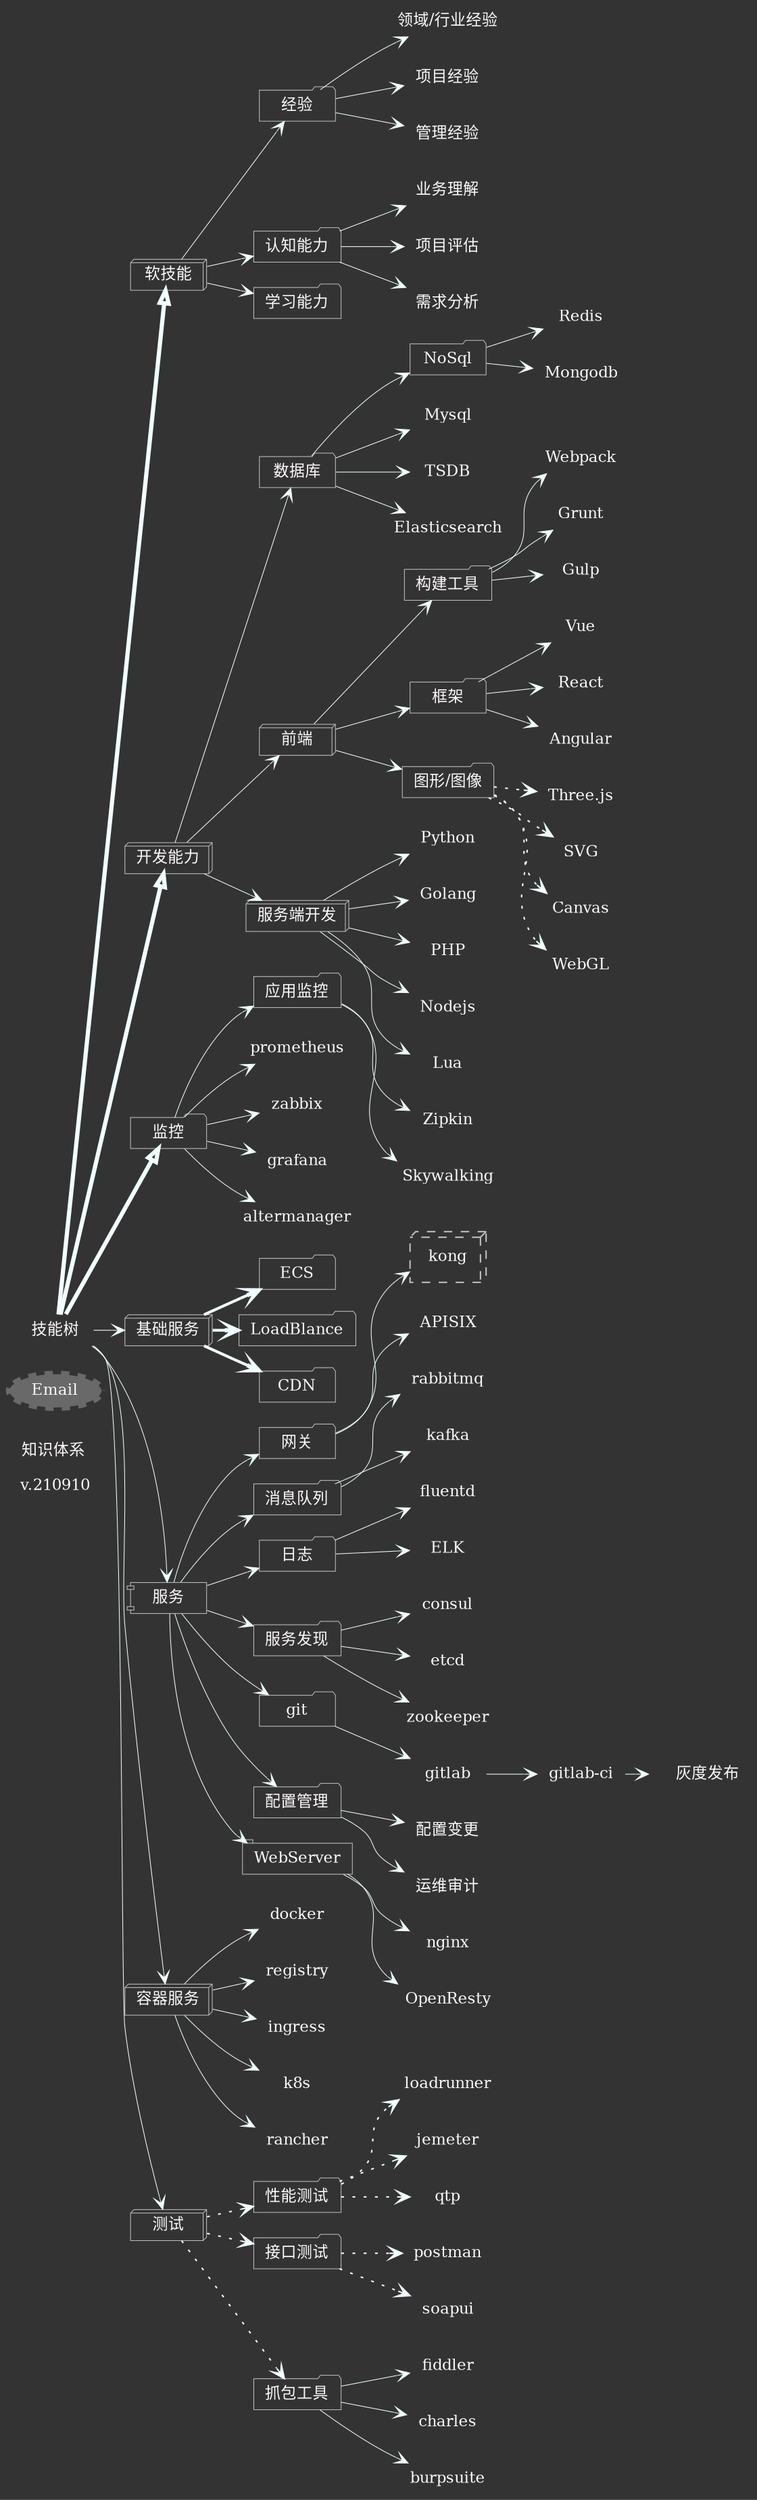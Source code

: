 digraph hipeace86 {
    /*生成命令:
$ dot -Tpng hipeace86.dot -o hipeace86.png -Tcmapx -o hipeace86.map
$ neato -Tpng hipeace86.dot -o hipeace86.png -Tcmapx -o hipeace86.map
    全局设定
    */
    graph [label=""
        ,fontsize=12.0,fontcolor=snow
        ,labeljust="l",labelloc="b",center=1
        ,ranksep=0.2,center=1,ratio=compress
        ,rankdir=LR
        ,bgcolor="#333333"
        ];

    node[fontsize=11.0,height=0.3
        ,style="filled,setlinewidth(0.5)",fillcolor="#333333",color=gray,fontcolor=snow
        ,shape=plaintext
        ];

    edge [fontsize=9.0,fontcolor=gray
        ,color=azure
        ,arrowsize=0.9,arrowhead=vee,arrowtail=none
        ,style="setlinewidth(0.5)"
        ];
    title [label="知识体系 \n\nv.210910"
        URL="https://blog.91python.com/resume/skill.html"];

    mailme [label="Email",shape=ellipse,style="filled,dashed,setlinewidth(5)"
        ,color="#333333",fillcolor=dimgray
        ,URL="mailto:hipeace86@gmail.com"];

    Root [label="技能树"];
    Root->{skill dev monitor }[style="setlinewidth(3)",arrowhead="empty"]
    Root->{IAAS service container testing}
    IAAS[
        label="基础服务",shape=box3d;];
        ecs [label="ECS",shape=folder];
        lb [label="LoadBlance",shape=folder];
        CDN [label="CDN",shape=folder];
        IAAS->{ecs lb CDN}[style="setlinewidth(2)"]

    service [
        label="服务",shape=component;];
        gateway[label="网关",shape=folder];
            kong [label="kong",shape=box3d,style="dashed",height=0.5]
            gateway->{kong APISIX}
        mq [label="消息队列",shape=folder]
            mq->{rabbitmq kafka}
        log [label="日志",shape=folder]
            log->{fluentd ELK}
        discovery [label="服务发现",shape=folder]
            discovery->{consul etcd zookeeper}
        git [label="git",shape=folder]
            ci[label="gitlab-ci"]
            git -> gitlab -> ci ->　灰度发布
        config [label="配置管理",shape=folder]
            changelog [label="配置变更"]
            ops_audit [label="运维审计"]
            config -> {changelog ops_audit}
        webserver [label="WebServer",shape=tab];
            webserver->{nginx OpenResty}

        service->{gateway webserver mq log discovery git config}
    
    container [label="容器服务",shape=box3d]
        
        container->{docker registry ingress k8s rancher}

    testing [label="测试",shape=box3d];
        test_performance [label="性能测试",shape=folder]
            test_performance ->{loadrunner jemeter qtp}[style="dotted"]
        test_api [label="接口测试",shape=folder]
            test_api ->{postman soapui}[style="dotted"]
        network [label="抓包工具",shape=folder]
            network ->{fiddler charles burpsuite}

        testing->{test_performance test_api network}[style="dotted"]

    
    dev[label="开发能力",shape=box3d]
        database [label="数据库",shape=folder]    
            nosql [label="NoSql",shape=folder]
                nosql->{Redis Mongodb}
            
            database ->{Mysql nosql TSDB Elasticsearch}
    
        front [label="前端",shape=box3d]
            build [label="构建工具",shape=folder]
                build->{Webpack Grunt Gulp}
            FrameWork [label="框架",shape=folder]
                FrameWork->{Vue React Angular}
            image [label="图形/图像",shape=folder]
                threejs[label="Three.js"]
                image->{SVG Canvas WebGL threejs}[style="dotted"]
            front->{build FrameWork image}
        
        server [label="服务端开发",shape=box3d]
            server->{Python Golang PHP Nodejs Lua}
        
        dev->{server front database}

    monitor[label="监控",shape=folder]
        APM[label="应用监控",shape=folder]
            APM->{Zipkin Skywalking}
        monitor->{prometheus zabbix grafana altermanager APM}

    skill[label="软技能",shape=box3d];
        experience[label="经验",shape=folder];
            field[label="领域/行业经验"];
            project[label="项目经验"]
            management[label="管理经验"]
            experience->{management field project}
        congnitive_ability[label="认知能力",shape=folder]
            bussiness[label="业务理解"]
            project_evaluation[label="项目评估"]
            demand[label="需求分析"]
            congnitive_ability->{bussiness demand project_evaluation}
        
        learn[label="学习能力",shape=folder]

        skill->{experience learn congnitive_ability}

    edge [style=invis];
}
